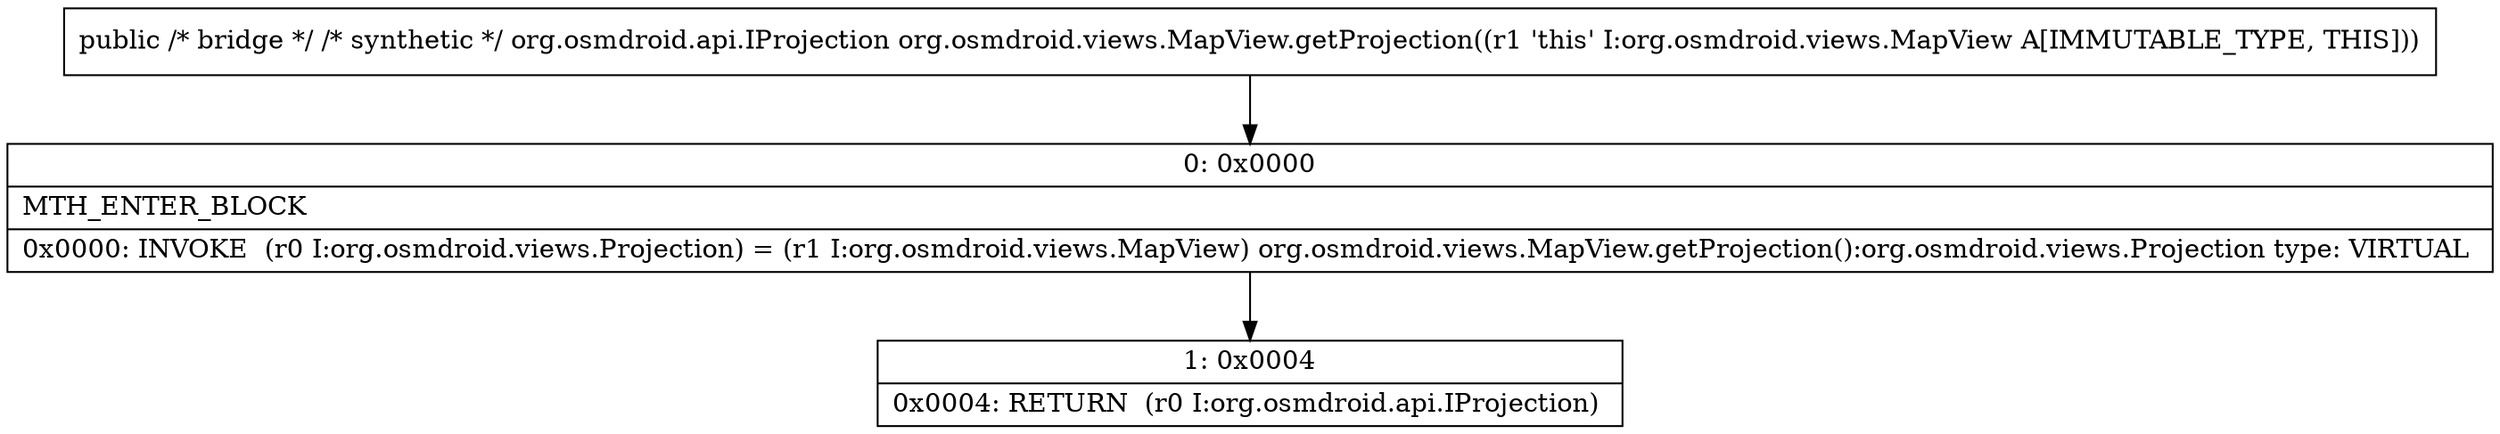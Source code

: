 digraph "CFG fororg.osmdroid.views.MapView.getProjection()Lorg\/osmdroid\/api\/IProjection;" {
Node_0 [shape=record,label="{0\:\ 0x0000|MTH_ENTER_BLOCK\l|0x0000: INVOKE  (r0 I:org.osmdroid.views.Projection) = (r1 I:org.osmdroid.views.MapView) org.osmdroid.views.MapView.getProjection():org.osmdroid.views.Projection type: VIRTUAL \l}"];
Node_1 [shape=record,label="{1\:\ 0x0004|0x0004: RETURN  (r0 I:org.osmdroid.api.IProjection) \l}"];
MethodNode[shape=record,label="{public \/* bridge *\/ \/* synthetic *\/ org.osmdroid.api.IProjection org.osmdroid.views.MapView.getProjection((r1 'this' I:org.osmdroid.views.MapView A[IMMUTABLE_TYPE, THIS])) }"];
MethodNode -> Node_0;
Node_0 -> Node_1;
}

